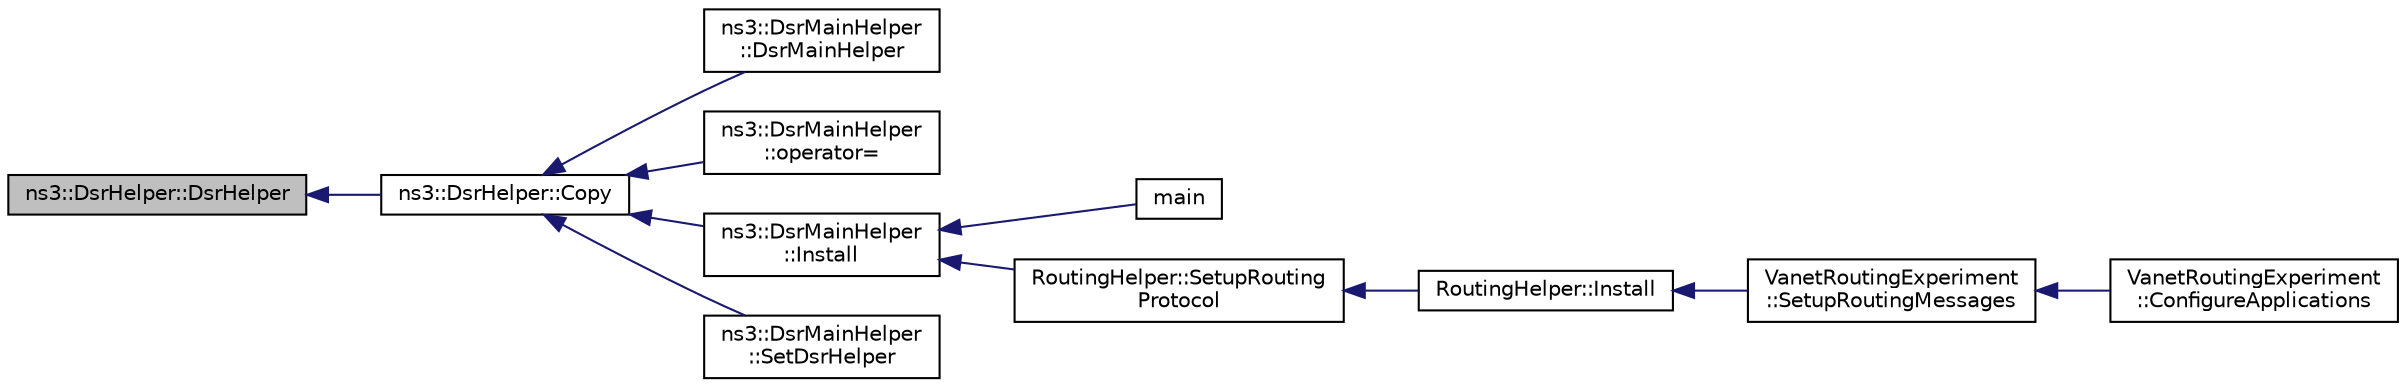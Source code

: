 digraph "ns3::DsrHelper::DsrHelper"
{
  edge [fontname="Helvetica",fontsize="10",labelfontname="Helvetica",labelfontsize="10"];
  node [fontname="Helvetica",fontsize="10",shape=record];
  rankdir="LR";
  Node1 [label="ns3::DsrHelper::DsrHelper",height=0.2,width=0.4,color="black", fillcolor="grey75", style="filled", fontcolor="black"];
  Node1 -> Node2 [dir="back",color="midnightblue",fontsize="10",style="solid"];
  Node2 [label="ns3::DsrHelper::Copy",height=0.2,width=0.4,color="black", fillcolor="white", style="filled",URL="$d2/d31/classns3_1_1DsrHelper.html#aa40c5a33ca2a290ad3965827b52add73"];
  Node2 -> Node3 [dir="back",color="midnightblue",fontsize="10",style="solid"];
  Node3 [label="ns3::DsrMainHelper\l::DsrMainHelper",height=0.2,width=0.4,color="black", fillcolor="white", style="filled",URL="$df/dd9/classns3_1_1DsrMainHelper.html#ab58e14fb67ad92ce5177cc3ade6e18cf",tooltip="Construct an DsrMainHelper from another previously initialized instance (Copy Constructor). "];
  Node2 -> Node4 [dir="back",color="midnightblue",fontsize="10",style="solid"];
  Node4 [label="ns3::DsrMainHelper\l::operator=",height=0.2,width=0.4,color="black", fillcolor="white", style="filled",URL="$df/dd9/classns3_1_1DsrMainHelper.html#a2839ab2c223567c1d9bef6d87b501010",tooltip="Assignment operator declared private and not implemented to disallow assignment and prevent the compi..."];
  Node2 -> Node5 [dir="back",color="midnightblue",fontsize="10",style="solid"];
  Node5 [label="ns3::DsrMainHelper\l::Install",height=0.2,width=0.4,color="black", fillcolor="white", style="filled",URL="$df/dd9/classns3_1_1DsrMainHelper.html#a408d7c024fb51bc54012b6f728a7fec4"];
  Node5 -> Node6 [dir="back",color="midnightblue",fontsize="10",style="solid"];
  Node6 [label="main",height=0.2,width=0.4,color="black", fillcolor="white", style="filled",URL="$da/d74/dsr_8cc.html#a0ddf1224851353fc92bfbff6f499fa97"];
  Node5 -> Node7 [dir="back",color="midnightblue",fontsize="10",style="solid"];
  Node7 [label="RoutingHelper::SetupRouting\lProtocol",height=0.2,width=0.4,color="black", fillcolor="white", style="filled",URL="$db/d84/classRoutingHelper.html#a78ef84cd47fa44fd06015e7e157b8404",tooltip="Sets up the protocol protocol on the nodes. "];
  Node7 -> Node8 [dir="back",color="midnightblue",fontsize="10",style="solid"];
  Node8 [label="RoutingHelper::Install",height=0.2,width=0.4,color="black", fillcolor="white", style="filled",URL="$db/d84/classRoutingHelper.html#aaf78f59b3e8259f18029a594acfc01b6",tooltip="Installs routing funcationality on nodes and their devices and interfaces. "];
  Node8 -> Node9 [dir="back",color="midnightblue",fontsize="10",style="solid"];
  Node9 [label="VanetRoutingExperiment\l::SetupRoutingMessages",height=0.2,width=0.4,color="black", fillcolor="white", style="filled",URL="$d7/d1b/classVanetRoutingExperiment.html#a43acab75ab7e3ed90764af8e53d622e5",tooltip="Set up generation of packets to be routed through the vehicular network. "];
  Node9 -> Node10 [dir="back",color="midnightblue",fontsize="10",style="solid"];
  Node10 [label="VanetRoutingExperiment\l::ConfigureApplications",height=0.2,width=0.4,color="black", fillcolor="white", style="filled",URL="$d7/d1b/classVanetRoutingExperiment.html#ac9ec4394e60b165e355ddbe1eecc78fd",tooltip="Configure applications. "];
  Node2 -> Node11 [dir="back",color="midnightblue",fontsize="10",style="solid"];
  Node11 [label="ns3::DsrMainHelper\l::SetDsrHelper",height=0.2,width=0.4,color="black", fillcolor="white", style="filled",URL="$df/dd9/classns3_1_1DsrMainHelper.html#a8e14afc4502bc21e852c076ddb113a8b"];
}
